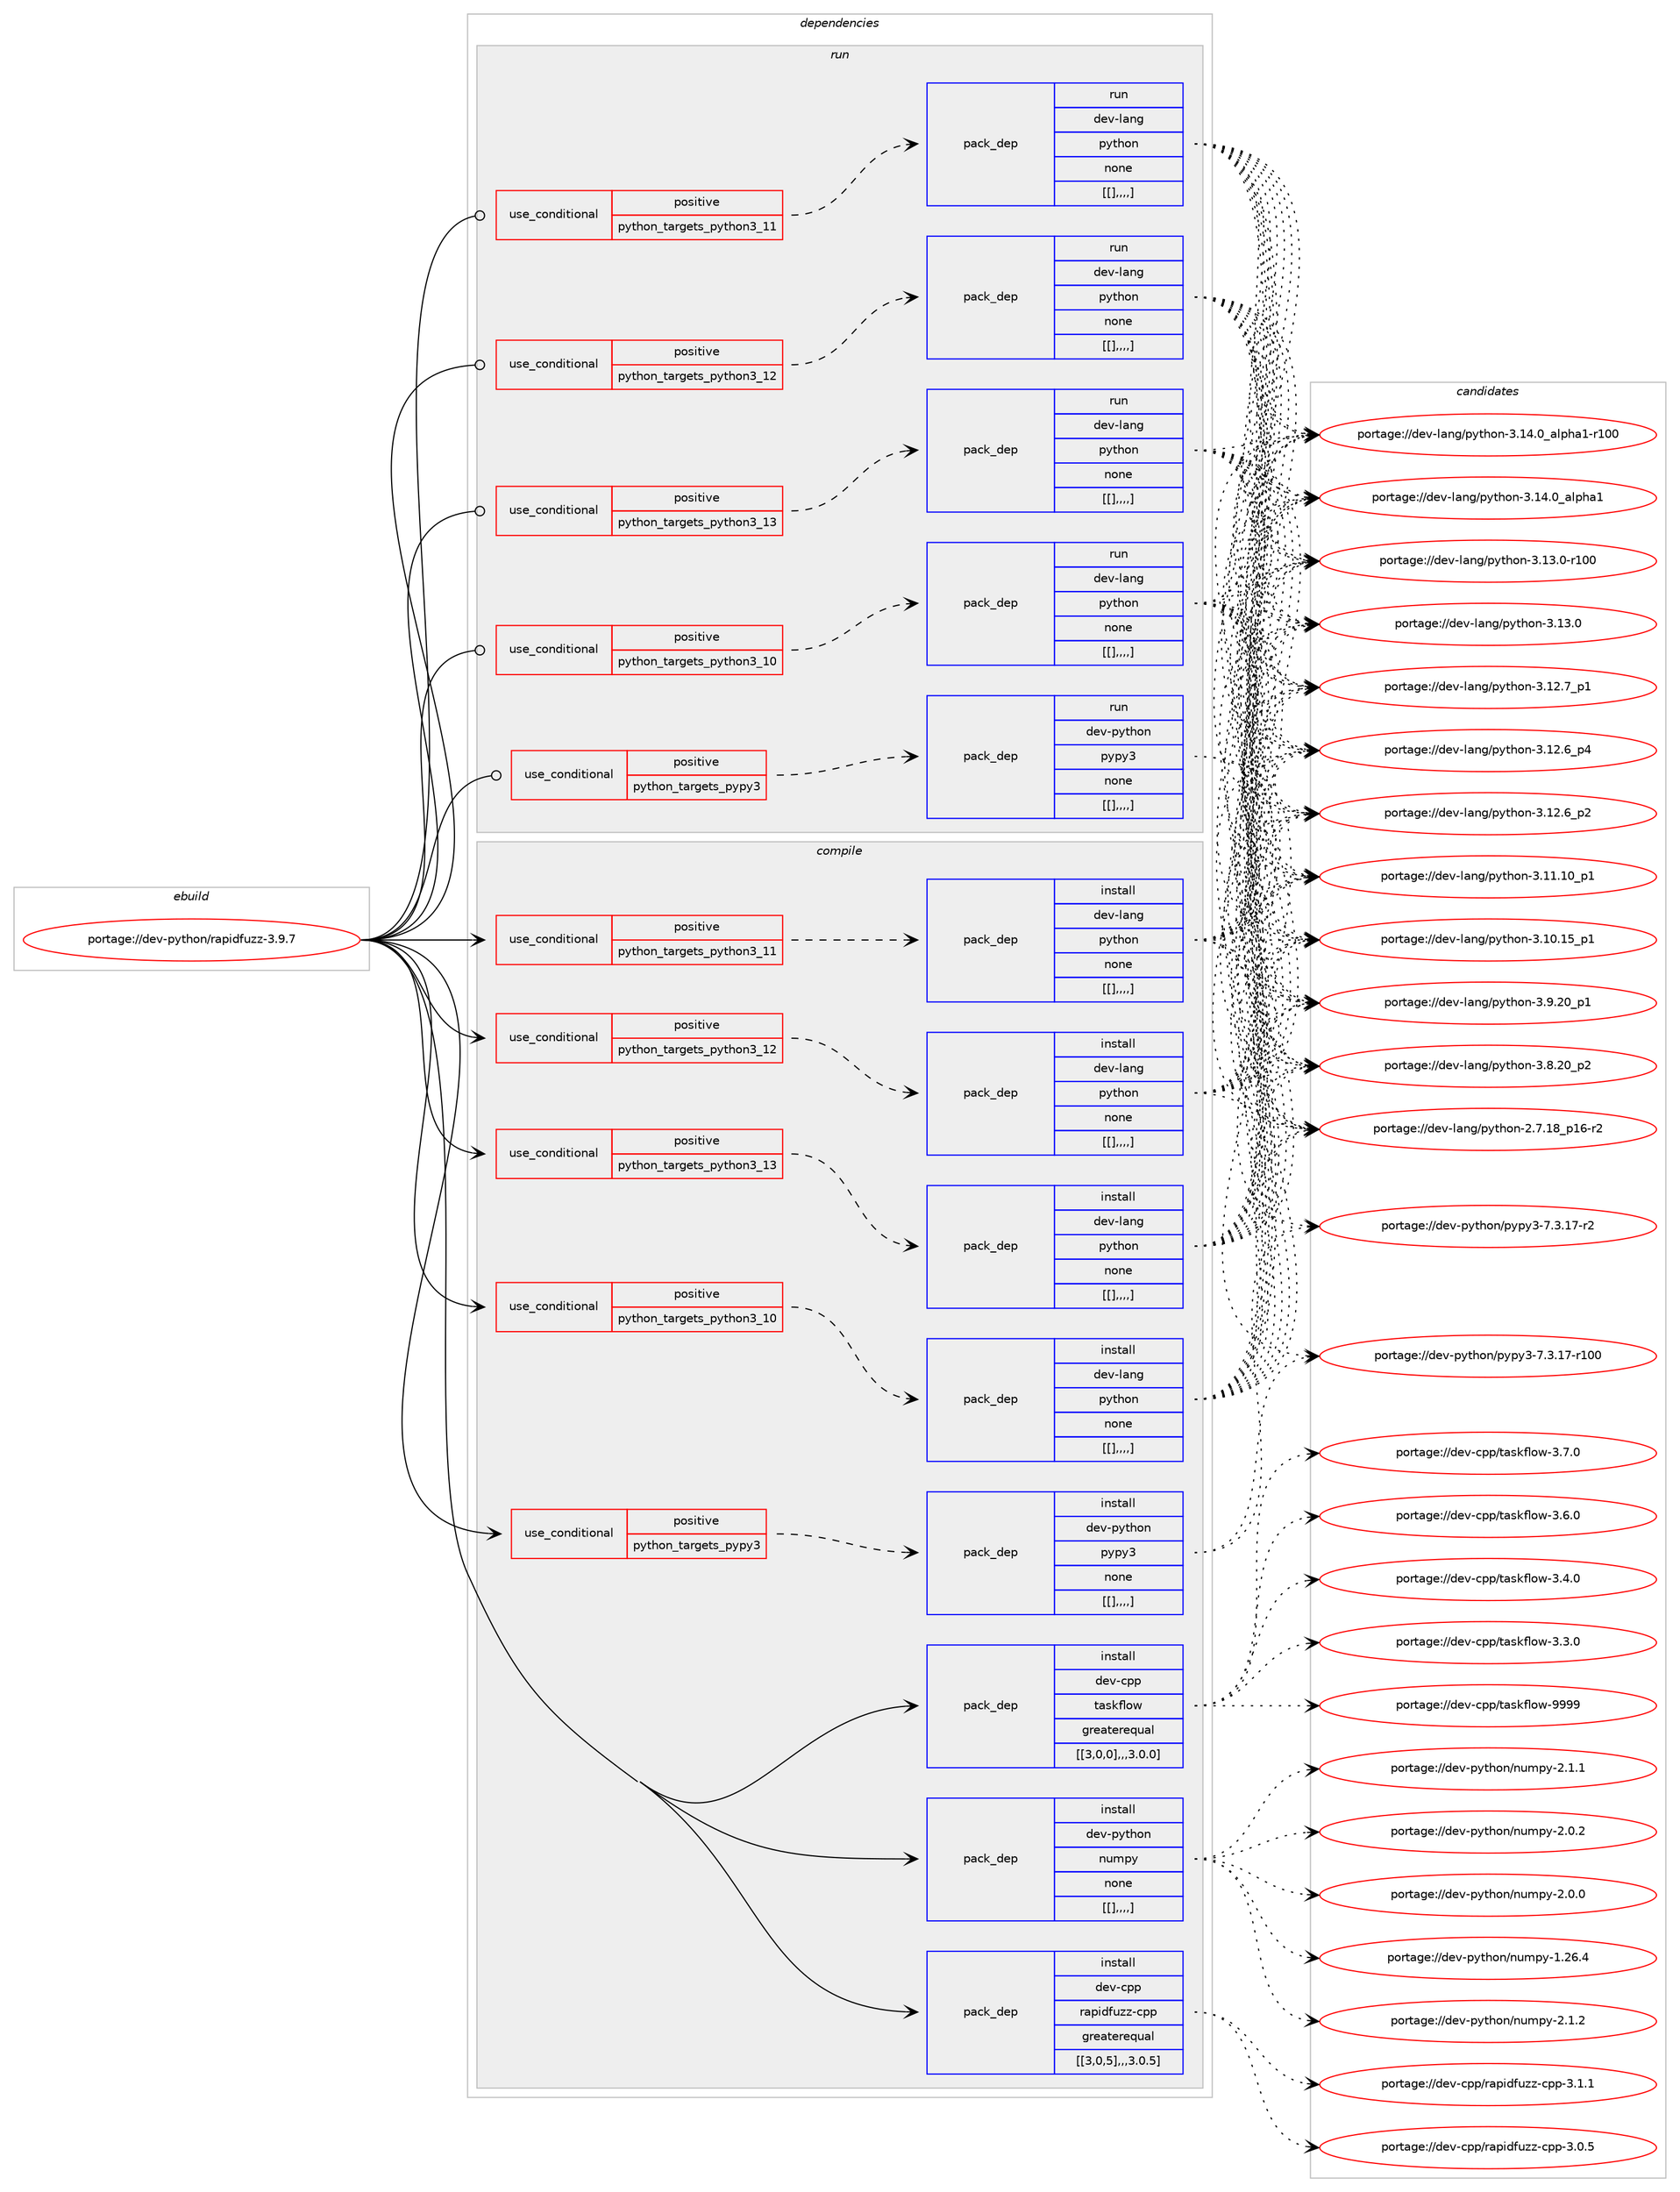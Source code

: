 digraph prolog {

# *************
# Graph options
# *************

newrank=true;
concentrate=true;
compound=true;
graph [rankdir=LR,fontname=Helvetica,fontsize=10,ranksep=1.5];#, ranksep=2.5, nodesep=0.2];
edge  [arrowhead=vee];
node  [fontname=Helvetica,fontsize=10];

# **********
# The ebuild
# **********

subgraph cluster_leftcol {
color=gray;
label=<<i>ebuild</i>>;
id [label="portage://dev-python/rapidfuzz-3.9.7", color=red, width=4, href="../dev-python/rapidfuzz-3.9.7.svg"];
}

# ****************
# The dependencies
# ****************

subgraph cluster_midcol {
color=gray;
label=<<i>dependencies</i>>;
subgraph cluster_compile {
fillcolor="#eeeeee";
style=filled;
label=<<i>compile</i>>;
subgraph cond41517 {
dependency168103 [label=<<TABLE BORDER="0" CELLBORDER="1" CELLSPACING="0" CELLPADDING="4"><TR><TD ROWSPAN="3" CELLPADDING="10">use_conditional</TD></TR><TR><TD>positive</TD></TR><TR><TD>python_targets_pypy3</TD></TR></TABLE>>, shape=none, color=red];
subgraph pack125254 {
dependency168128 [label=<<TABLE BORDER="0" CELLBORDER="1" CELLSPACING="0" CELLPADDING="4" WIDTH="220"><TR><TD ROWSPAN="6" CELLPADDING="30">pack_dep</TD></TR><TR><TD WIDTH="110">install</TD></TR><TR><TD>dev-python</TD></TR><TR><TD>pypy3</TD></TR><TR><TD>none</TD></TR><TR><TD>[[],,,,]</TD></TR></TABLE>>, shape=none, color=blue];
}
dependency168103:e -> dependency168128:w [weight=20,style="dashed",arrowhead="vee"];
}
id:e -> dependency168103:w [weight=20,style="solid",arrowhead="vee"];
subgraph cond41529 {
dependency168187 [label=<<TABLE BORDER="0" CELLBORDER="1" CELLSPACING="0" CELLPADDING="4"><TR><TD ROWSPAN="3" CELLPADDING="10">use_conditional</TD></TR><TR><TD>positive</TD></TR><TR><TD>python_targets_python3_10</TD></TR></TABLE>>, shape=none, color=red];
subgraph pack125308 {
dependency168211 [label=<<TABLE BORDER="0" CELLBORDER="1" CELLSPACING="0" CELLPADDING="4" WIDTH="220"><TR><TD ROWSPAN="6" CELLPADDING="30">pack_dep</TD></TR><TR><TD WIDTH="110">install</TD></TR><TR><TD>dev-lang</TD></TR><TR><TD>python</TD></TR><TR><TD>none</TD></TR><TR><TD>[[],,,,]</TD></TR></TABLE>>, shape=none, color=blue];
}
dependency168187:e -> dependency168211:w [weight=20,style="dashed",arrowhead="vee"];
}
id:e -> dependency168187:w [weight=20,style="solid",arrowhead="vee"];
subgraph cond41559 {
dependency168237 [label=<<TABLE BORDER="0" CELLBORDER="1" CELLSPACING="0" CELLPADDING="4"><TR><TD ROWSPAN="3" CELLPADDING="10">use_conditional</TD></TR><TR><TD>positive</TD></TR><TR><TD>python_targets_python3_11</TD></TR></TABLE>>, shape=none, color=red];
subgraph pack125340 {
dependency168253 [label=<<TABLE BORDER="0" CELLBORDER="1" CELLSPACING="0" CELLPADDING="4" WIDTH="220"><TR><TD ROWSPAN="6" CELLPADDING="30">pack_dep</TD></TR><TR><TD WIDTH="110">install</TD></TR><TR><TD>dev-lang</TD></TR><TR><TD>python</TD></TR><TR><TD>none</TD></TR><TR><TD>[[],,,,]</TD></TR></TABLE>>, shape=none, color=blue];
}
dependency168237:e -> dependency168253:w [weight=20,style="dashed",arrowhead="vee"];
}
id:e -> dependency168237:w [weight=20,style="solid",arrowhead="vee"];
subgraph cond41585 {
dependency168280 [label=<<TABLE BORDER="0" CELLBORDER="1" CELLSPACING="0" CELLPADDING="4"><TR><TD ROWSPAN="3" CELLPADDING="10">use_conditional</TD></TR><TR><TD>positive</TD></TR><TR><TD>python_targets_python3_12</TD></TR></TABLE>>, shape=none, color=red];
subgraph pack125362 {
dependency168301 [label=<<TABLE BORDER="0" CELLBORDER="1" CELLSPACING="0" CELLPADDING="4" WIDTH="220"><TR><TD ROWSPAN="6" CELLPADDING="30">pack_dep</TD></TR><TR><TD WIDTH="110">install</TD></TR><TR><TD>dev-lang</TD></TR><TR><TD>python</TD></TR><TR><TD>none</TD></TR><TR><TD>[[],,,,]</TD></TR></TABLE>>, shape=none, color=blue];
}
dependency168280:e -> dependency168301:w [weight=20,style="dashed",arrowhead="vee"];
}
id:e -> dependency168280:w [weight=20,style="solid",arrowhead="vee"];
subgraph cond41595 {
dependency168377 [label=<<TABLE BORDER="0" CELLBORDER="1" CELLSPACING="0" CELLPADDING="4"><TR><TD ROWSPAN="3" CELLPADDING="10">use_conditional</TD></TR><TR><TD>positive</TD></TR><TR><TD>python_targets_python3_13</TD></TR></TABLE>>, shape=none, color=red];
subgraph pack125434 {
dependency168414 [label=<<TABLE BORDER="0" CELLBORDER="1" CELLSPACING="0" CELLPADDING="4" WIDTH="220"><TR><TD ROWSPAN="6" CELLPADDING="30">pack_dep</TD></TR><TR><TD WIDTH="110">install</TD></TR><TR><TD>dev-lang</TD></TR><TR><TD>python</TD></TR><TR><TD>none</TD></TR><TR><TD>[[],,,,]</TD></TR></TABLE>>, shape=none, color=blue];
}
dependency168377:e -> dependency168414:w [weight=20,style="dashed",arrowhead="vee"];
}
id:e -> dependency168377:w [weight=20,style="solid",arrowhead="vee"];
subgraph pack125486 {
dependency168506 [label=<<TABLE BORDER="0" CELLBORDER="1" CELLSPACING="0" CELLPADDING="4" WIDTH="220"><TR><TD ROWSPAN="6" CELLPADDING="30">pack_dep</TD></TR><TR><TD WIDTH="110">install</TD></TR><TR><TD>dev-cpp</TD></TR><TR><TD>rapidfuzz-cpp</TD></TR><TR><TD>greaterequal</TD></TR><TR><TD>[[3,0,5],,,3.0.5]</TD></TR></TABLE>>, shape=none, color=blue];
}
id:e -> dependency168506:w [weight=20,style="solid",arrowhead="vee"];
subgraph pack125498 {
dependency168549 [label=<<TABLE BORDER="0" CELLBORDER="1" CELLSPACING="0" CELLPADDING="4" WIDTH="220"><TR><TD ROWSPAN="6" CELLPADDING="30">pack_dep</TD></TR><TR><TD WIDTH="110">install</TD></TR><TR><TD>dev-cpp</TD></TR><TR><TD>taskflow</TD></TR><TR><TD>greaterequal</TD></TR><TR><TD>[[3,0,0],,,3.0.0]</TD></TR></TABLE>>, shape=none, color=blue];
}
id:e -> dependency168549:w [weight=20,style="solid",arrowhead="vee"];
subgraph pack125549 {
dependency168617 [label=<<TABLE BORDER="0" CELLBORDER="1" CELLSPACING="0" CELLPADDING="4" WIDTH="220"><TR><TD ROWSPAN="6" CELLPADDING="30">pack_dep</TD></TR><TR><TD WIDTH="110">install</TD></TR><TR><TD>dev-python</TD></TR><TR><TD>numpy</TD></TR><TR><TD>none</TD></TR><TR><TD>[[],,,,]</TD></TR></TABLE>>, shape=none, color=blue];
}
id:e -> dependency168617:w [weight=20,style="solid",arrowhead="vee"];
}
subgraph cluster_compileandrun {
fillcolor="#eeeeee";
style=filled;
label=<<i>compile and run</i>>;
}
subgraph cluster_run {
fillcolor="#eeeeee";
style=filled;
label=<<i>run</i>>;
subgraph cond41728 {
dependency168645 [label=<<TABLE BORDER="0" CELLBORDER="1" CELLSPACING="0" CELLPADDING="4"><TR><TD ROWSPAN="3" CELLPADDING="10">use_conditional</TD></TR><TR><TD>positive</TD></TR><TR><TD>python_targets_pypy3</TD></TR></TABLE>>, shape=none, color=red];
subgraph pack125577 {
dependency168646 [label=<<TABLE BORDER="0" CELLBORDER="1" CELLSPACING="0" CELLPADDING="4" WIDTH="220"><TR><TD ROWSPAN="6" CELLPADDING="30">pack_dep</TD></TR><TR><TD WIDTH="110">run</TD></TR><TR><TD>dev-python</TD></TR><TR><TD>pypy3</TD></TR><TR><TD>none</TD></TR><TR><TD>[[],,,,]</TD></TR></TABLE>>, shape=none, color=blue];
}
dependency168645:e -> dependency168646:w [weight=20,style="dashed",arrowhead="vee"];
}
id:e -> dependency168645:w [weight=20,style="solid",arrowhead="odot"];
subgraph cond41730 {
dependency168651 [label=<<TABLE BORDER="0" CELLBORDER="1" CELLSPACING="0" CELLPADDING="4"><TR><TD ROWSPAN="3" CELLPADDING="10">use_conditional</TD></TR><TR><TD>positive</TD></TR><TR><TD>python_targets_python3_10</TD></TR></TABLE>>, shape=none, color=red];
subgraph pack125582 {
dependency168653 [label=<<TABLE BORDER="0" CELLBORDER="1" CELLSPACING="0" CELLPADDING="4" WIDTH="220"><TR><TD ROWSPAN="6" CELLPADDING="30">pack_dep</TD></TR><TR><TD WIDTH="110">run</TD></TR><TR><TD>dev-lang</TD></TR><TR><TD>python</TD></TR><TR><TD>none</TD></TR><TR><TD>[[],,,,]</TD></TR></TABLE>>, shape=none, color=blue];
}
dependency168651:e -> dependency168653:w [weight=20,style="dashed",arrowhead="vee"];
}
id:e -> dependency168651:w [weight=20,style="solid",arrowhead="odot"];
subgraph cond41737 {
dependency168707 [label=<<TABLE BORDER="0" CELLBORDER="1" CELLSPACING="0" CELLPADDING="4"><TR><TD ROWSPAN="3" CELLPADDING="10">use_conditional</TD></TR><TR><TD>positive</TD></TR><TR><TD>python_targets_python3_11</TD></TR></TABLE>>, shape=none, color=red];
subgraph pack125651 {
dependency168760 [label=<<TABLE BORDER="0" CELLBORDER="1" CELLSPACING="0" CELLPADDING="4" WIDTH="220"><TR><TD ROWSPAN="6" CELLPADDING="30">pack_dep</TD></TR><TR><TD WIDTH="110">run</TD></TR><TR><TD>dev-lang</TD></TR><TR><TD>python</TD></TR><TR><TD>none</TD></TR><TR><TD>[[],,,,]</TD></TR></TABLE>>, shape=none, color=blue];
}
dependency168707:e -> dependency168760:w [weight=20,style="dashed",arrowhead="vee"];
}
id:e -> dependency168707:w [weight=20,style="solid",arrowhead="odot"];
subgraph cond41780 {
dependency168806 [label=<<TABLE BORDER="0" CELLBORDER="1" CELLSPACING="0" CELLPADDING="4"><TR><TD ROWSPAN="3" CELLPADDING="10">use_conditional</TD></TR><TR><TD>positive</TD></TR><TR><TD>python_targets_python3_12</TD></TR></TABLE>>, shape=none, color=red];
subgraph pack125681 {
dependency168807 [label=<<TABLE BORDER="0" CELLBORDER="1" CELLSPACING="0" CELLPADDING="4" WIDTH="220"><TR><TD ROWSPAN="6" CELLPADDING="30">pack_dep</TD></TR><TR><TD WIDTH="110">run</TD></TR><TR><TD>dev-lang</TD></TR><TR><TD>python</TD></TR><TR><TD>none</TD></TR><TR><TD>[[],,,,]</TD></TR></TABLE>>, shape=none, color=blue];
}
dependency168806:e -> dependency168807:w [weight=20,style="dashed",arrowhead="vee"];
}
id:e -> dependency168806:w [weight=20,style="solid",arrowhead="odot"];
subgraph cond41796 {
dependency168827 [label=<<TABLE BORDER="0" CELLBORDER="1" CELLSPACING="0" CELLPADDING="4"><TR><TD ROWSPAN="3" CELLPADDING="10">use_conditional</TD></TR><TR><TD>positive</TD></TR><TR><TD>python_targets_python3_13</TD></TR></TABLE>>, shape=none, color=red];
subgraph pack125696 {
dependency168831 [label=<<TABLE BORDER="0" CELLBORDER="1" CELLSPACING="0" CELLPADDING="4" WIDTH="220"><TR><TD ROWSPAN="6" CELLPADDING="30">pack_dep</TD></TR><TR><TD WIDTH="110">run</TD></TR><TR><TD>dev-lang</TD></TR><TR><TD>python</TD></TR><TR><TD>none</TD></TR><TR><TD>[[],,,,]</TD></TR></TABLE>>, shape=none, color=blue];
}
dependency168827:e -> dependency168831:w [weight=20,style="dashed",arrowhead="vee"];
}
id:e -> dependency168827:w [weight=20,style="solid",arrowhead="odot"];
}
}

# **************
# The candidates
# **************

subgraph cluster_choices {
rank=same;
color=gray;
label=<<i>candidates</i>>;

subgraph choice125207 {
color=black;
nodesep=1;
choice100101118451121211161041111104711212111212151455546514649554511450 [label="portage://dev-python/pypy3-7.3.17-r2", color=red, width=4,href="../dev-python/pypy3-7.3.17-r2.svg"];
choice1001011184511212111610411111047112121112121514555465146495545114494848 [label="portage://dev-python/pypy3-7.3.17-r100", color=red, width=4,href="../dev-python/pypy3-7.3.17-r100.svg"];
dependency168128:e -> choice100101118451121211161041111104711212111212151455546514649554511450:w [style=dotted,weight="100"];
dependency168128:e -> choice1001011184511212111610411111047112121112121514555465146495545114494848:w [style=dotted,weight="100"];
}
subgraph choice125212 {
color=black;
nodesep=1;
choice100101118451089711010347112121116104111110455146495246489597108112104974945114494848 [label="portage://dev-lang/python-3.14.0_alpha1-r100", color=red, width=4,href="../dev-lang/python-3.14.0_alpha1-r100.svg"];
choice1001011184510897110103471121211161041111104551464952464895971081121049749 [label="portage://dev-lang/python-3.14.0_alpha1", color=red, width=4,href="../dev-lang/python-3.14.0_alpha1.svg"];
choice1001011184510897110103471121211161041111104551464951464845114494848 [label="portage://dev-lang/python-3.13.0-r100", color=red, width=4,href="../dev-lang/python-3.13.0-r100.svg"];
choice10010111845108971101034711212111610411111045514649514648 [label="portage://dev-lang/python-3.13.0", color=red, width=4,href="../dev-lang/python-3.13.0.svg"];
choice100101118451089711010347112121116104111110455146495046559511249 [label="portage://dev-lang/python-3.12.7_p1", color=red, width=4,href="../dev-lang/python-3.12.7_p1.svg"];
choice100101118451089711010347112121116104111110455146495046549511252 [label="portage://dev-lang/python-3.12.6_p4", color=red, width=4,href="../dev-lang/python-3.12.6_p4.svg"];
choice100101118451089711010347112121116104111110455146495046549511250 [label="portage://dev-lang/python-3.12.6_p2", color=red, width=4,href="../dev-lang/python-3.12.6_p2.svg"];
choice10010111845108971101034711212111610411111045514649494649489511249 [label="portage://dev-lang/python-3.11.10_p1", color=red, width=4,href="../dev-lang/python-3.11.10_p1.svg"];
choice10010111845108971101034711212111610411111045514649484649539511249 [label="portage://dev-lang/python-3.10.15_p1", color=red, width=4,href="../dev-lang/python-3.10.15_p1.svg"];
choice100101118451089711010347112121116104111110455146574650489511249 [label="portage://dev-lang/python-3.9.20_p1", color=red, width=4,href="../dev-lang/python-3.9.20_p1.svg"];
choice100101118451089711010347112121116104111110455146564650489511250 [label="portage://dev-lang/python-3.8.20_p2", color=red, width=4,href="../dev-lang/python-3.8.20_p2.svg"];
choice100101118451089711010347112121116104111110455046554649569511249544511450 [label="portage://dev-lang/python-2.7.18_p16-r2", color=red, width=4,href="../dev-lang/python-2.7.18_p16-r2.svg"];
dependency168211:e -> choice100101118451089711010347112121116104111110455146495246489597108112104974945114494848:w [style=dotted,weight="100"];
dependency168211:e -> choice1001011184510897110103471121211161041111104551464952464895971081121049749:w [style=dotted,weight="100"];
dependency168211:e -> choice1001011184510897110103471121211161041111104551464951464845114494848:w [style=dotted,weight="100"];
dependency168211:e -> choice10010111845108971101034711212111610411111045514649514648:w [style=dotted,weight="100"];
dependency168211:e -> choice100101118451089711010347112121116104111110455146495046559511249:w [style=dotted,weight="100"];
dependency168211:e -> choice100101118451089711010347112121116104111110455146495046549511252:w [style=dotted,weight="100"];
dependency168211:e -> choice100101118451089711010347112121116104111110455146495046549511250:w [style=dotted,weight="100"];
dependency168211:e -> choice10010111845108971101034711212111610411111045514649494649489511249:w [style=dotted,weight="100"];
dependency168211:e -> choice10010111845108971101034711212111610411111045514649484649539511249:w [style=dotted,weight="100"];
dependency168211:e -> choice100101118451089711010347112121116104111110455146574650489511249:w [style=dotted,weight="100"];
dependency168211:e -> choice100101118451089711010347112121116104111110455146564650489511250:w [style=dotted,weight="100"];
dependency168211:e -> choice100101118451089711010347112121116104111110455046554649569511249544511450:w [style=dotted,weight="100"];
}
subgraph choice125221 {
color=black;
nodesep=1;
choice100101118451089711010347112121116104111110455146495246489597108112104974945114494848 [label="portage://dev-lang/python-3.14.0_alpha1-r100", color=red, width=4,href="../dev-lang/python-3.14.0_alpha1-r100.svg"];
choice1001011184510897110103471121211161041111104551464952464895971081121049749 [label="portage://dev-lang/python-3.14.0_alpha1", color=red, width=4,href="../dev-lang/python-3.14.0_alpha1.svg"];
choice1001011184510897110103471121211161041111104551464951464845114494848 [label="portage://dev-lang/python-3.13.0-r100", color=red, width=4,href="../dev-lang/python-3.13.0-r100.svg"];
choice10010111845108971101034711212111610411111045514649514648 [label="portage://dev-lang/python-3.13.0", color=red, width=4,href="../dev-lang/python-3.13.0.svg"];
choice100101118451089711010347112121116104111110455146495046559511249 [label="portage://dev-lang/python-3.12.7_p1", color=red, width=4,href="../dev-lang/python-3.12.7_p1.svg"];
choice100101118451089711010347112121116104111110455146495046549511252 [label="portage://dev-lang/python-3.12.6_p4", color=red, width=4,href="../dev-lang/python-3.12.6_p4.svg"];
choice100101118451089711010347112121116104111110455146495046549511250 [label="portage://dev-lang/python-3.12.6_p2", color=red, width=4,href="../dev-lang/python-3.12.6_p2.svg"];
choice10010111845108971101034711212111610411111045514649494649489511249 [label="portage://dev-lang/python-3.11.10_p1", color=red, width=4,href="../dev-lang/python-3.11.10_p1.svg"];
choice10010111845108971101034711212111610411111045514649484649539511249 [label="portage://dev-lang/python-3.10.15_p1", color=red, width=4,href="../dev-lang/python-3.10.15_p1.svg"];
choice100101118451089711010347112121116104111110455146574650489511249 [label="portage://dev-lang/python-3.9.20_p1", color=red, width=4,href="../dev-lang/python-3.9.20_p1.svg"];
choice100101118451089711010347112121116104111110455146564650489511250 [label="portage://dev-lang/python-3.8.20_p2", color=red, width=4,href="../dev-lang/python-3.8.20_p2.svg"];
choice100101118451089711010347112121116104111110455046554649569511249544511450 [label="portage://dev-lang/python-2.7.18_p16-r2", color=red, width=4,href="../dev-lang/python-2.7.18_p16-r2.svg"];
dependency168253:e -> choice100101118451089711010347112121116104111110455146495246489597108112104974945114494848:w [style=dotted,weight="100"];
dependency168253:e -> choice1001011184510897110103471121211161041111104551464952464895971081121049749:w [style=dotted,weight="100"];
dependency168253:e -> choice1001011184510897110103471121211161041111104551464951464845114494848:w [style=dotted,weight="100"];
dependency168253:e -> choice10010111845108971101034711212111610411111045514649514648:w [style=dotted,weight="100"];
dependency168253:e -> choice100101118451089711010347112121116104111110455146495046559511249:w [style=dotted,weight="100"];
dependency168253:e -> choice100101118451089711010347112121116104111110455146495046549511252:w [style=dotted,weight="100"];
dependency168253:e -> choice100101118451089711010347112121116104111110455146495046549511250:w [style=dotted,weight="100"];
dependency168253:e -> choice10010111845108971101034711212111610411111045514649494649489511249:w [style=dotted,weight="100"];
dependency168253:e -> choice10010111845108971101034711212111610411111045514649484649539511249:w [style=dotted,weight="100"];
dependency168253:e -> choice100101118451089711010347112121116104111110455146574650489511249:w [style=dotted,weight="100"];
dependency168253:e -> choice100101118451089711010347112121116104111110455146564650489511250:w [style=dotted,weight="100"];
dependency168253:e -> choice100101118451089711010347112121116104111110455046554649569511249544511450:w [style=dotted,weight="100"];
}
subgraph choice125226 {
color=black;
nodesep=1;
choice100101118451089711010347112121116104111110455146495246489597108112104974945114494848 [label="portage://dev-lang/python-3.14.0_alpha1-r100", color=red, width=4,href="../dev-lang/python-3.14.0_alpha1-r100.svg"];
choice1001011184510897110103471121211161041111104551464952464895971081121049749 [label="portage://dev-lang/python-3.14.0_alpha1", color=red, width=4,href="../dev-lang/python-3.14.0_alpha1.svg"];
choice1001011184510897110103471121211161041111104551464951464845114494848 [label="portage://dev-lang/python-3.13.0-r100", color=red, width=4,href="../dev-lang/python-3.13.0-r100.svg"];
choice10010111845108971101034711212111610411111045514649514648 [label="portage://dev-lang/python-3.13.0", color=red, width=4,href="../dev-lang/python-3.13.0.svg"];
choice100101118451089711010347112121116104111110455146495046559511249 [label="portage://dev-lang/python-3.12.7_p1", color=red, width=4,href="../dev-lang/python-3.12.7_p1.svg"];
choice100101118451089711010347112121116104111110455146495046549511252 [label="portage://dev-lang/python-3.12.6_p4", color=red, width=4,href="../dev-lang/python-3.12.6_p4.svg"];
choice100101118451089711010347112121116104111110455146495046549511250 [label="portage://dev-lang/python-3.12.6_p2", color=red, width=4,href="../dev-lang/python-3.12.6_p2.svg"];
choice10010111845108971101034711212111610411111045514649494649489511249 [label="portage://dev-lang/python-3.11.10_p1", color=red, width=4,href="../dev-lang/python-3.11.10_p1.svg"];
choice10010111845108971101034711212111610411111045514649484649539511249 [label="portage://dev-lang/python-3.10.15_p1", color=red, width=4,href="../dev-lang/python-3.10.15_p1.svg"];
choice100101118451089711010347112121116104111110455146574650489511249 [label="portage://dev-lang/python-3.9.20_p1", color=red, width=4,href="../dev-lang/python-3.9.20_p1.svg"];
choice100101118451089711010347112121116104111110455146564650489511250 [label="portage://dev-lang/python-3.8.20_p2", color=red, width=4,href="../dev-lang/python-3.8.20_p2.svg"];
choice100101118451089711010347112121116104111110455046554649569511249544511450 [label="portage://dev-lang/python-2.7.18_p16-r2", color=red, width=4,href="../dev-lang/python-2.7.18_p16-r2.svg"];
dependency168301:e -> choice100101118451089711010347112121116104111110455146495246489597108112104974945114494848:w [style=dotted,weight="100"];
dependency168301:e -> choice1001011184510897110103471121211161041111104551464952464895971081121049749:w [style=dotted,weight="100"];
dependency168301:e -> choice1001011184510897110103471121211161041111104551464951464845114494848:w [style=dotted,weight="100"];
dependency168301:e -> choice10010111845108971101034711212111610411111045514649514648:w [style=dotted,weight="100"];
dependency168301:e -> choice100101118451089711010347112121116104111110455146495046559511249:w [style=dotted,weight="100"];
dependency168301:e -> choice100101118451089711010347112121116104111110455146495046549511252:w [style=dotted,weight="100"];
dependency168301:e -> choice100101118451089711010347112121116104111110455146495046549511250:w [style=dotted,weight="100"];
dependency168301:e -> choice10010111845108971101034711212111610411111045514649494649489511249:w [style=dotted,weight="100"];
dependency168301:e -> choice10010111845108971101034711212111610411111045514649484649539511249:w [style=dotted,weight="100"];
dependency168301:e -> choice100101118451089711010347112121116104111110455146574650489511249:w [style=dotted,weight="100"];
dependency168301:e -> choice100101118451089711010347112121116104111110455146564650489511250:w [style=dotted,weight="100"];
dependency168301:e -> choice100101118451089711010347112121116104111110455046554649569511249544511450:w [style=dotted,weight="100"];
}
subgraph choice125264 {
color=black;
nodesep=1;
choice100101118451089711010347112121116104111110455146495246489597108112104974945114494848 [label="portage://dev-lang/python-3.14.0_alpha1-r100", color=red, width=4,href="../dev-lang/python-3.14.0_alpha1-r100.svg"];
choice1001011184510897110103471121211161041111104551464952464895971081121049749 [label="portage://dev-lang/python-3.14.0_alpha1", color=red, width=4,href="../dev-lang/python-3.14.0_alpha1.svg"];
choice1001011184510897110103471121211161041111104551464951464845114494848 [label="portage://dev-lang/python-3.13.0-r100", color=red, width=4,href="../dev-lang/python-3.13.0-r100.svg"];
choice10010111845108971101034711212111610411111045514649514648 [label="portage://dev-lang/python-3.13.0", color=red, width=4,href="../dev-lang/python-3.13.0.svg"];
choice100101118451089711010347112121116104111110455146495046559511249 [label="portage://dev-lang/python-3.12.7_p1", color=red, width=4,href="../dev-lang/python-3.12.7_p1.svg"];
choice100101118451089711010347112121116104111110455146495046549511252 [label="portage://dev-lang/python-3.12.6_p4", color=red, width=4,href="../dev-lang/python-3.12.6_p4.svg"];
choice100101118451089711010347112121116104111110455146495046549511250 [label="portage://dev-lang/python-3.12.6_p2", color=red, width=4,href="../dev-lang/python-3.12.6_p2.svg"];
choice10010111845108971101034711212111610411111045514649494649489511249 [label="portage://dev-lang/python-3.11.10_p1", color=red, width=4,href="../dev-lang/python-3.11.10_p1.svg"];
choice10010111845108971101034711212111610411111045514649484649539511249 [label="portage://dev-lang/python-3.10.15_p1", color=red, width=4,href="../dev-lang/python-3.10.15_p1.svg"];
choice100101118451089711010347112121116104111110455146574650489511249 [label="portage://dev-lang/python-3.9.20_p1", color=red, width=4,href="../dev-lang/python-3.9.20_p1.svg"];
choice100101118451089711010347112121116104111110455146564650489511250 [label="portage://dev-lang/python-3.8.20_p2", color=red, width=4,href="../dev-lang/python-3.8.20_p2.svg"];
choice100101118451089711010347112121116104111110455046554649569511249544511450 [label="portage://dev-lang/python-2.7.18_p16-r2", color=red, width=4,href="../dev-lang/python-2.7.18_p16-r2.svg"];
dependency168414:e -> choice100101118451089711010347112121116104111110455146495246489597108112104974945114494848:w [style=dotted,weight="100"];
dependency168414:e -> choice1001011184510897110103471121211161041111104551464952464895971081121049749:w [style=dotted,weight="100"];
dependency168414:e -> choice1001011184510897110103471121211161041111104551464951464845114494848:w [style=dotted,weight="100"];
dependency168414:e -> choice10010111845108971101034711212111610411111045514649514648:w [style=dotted,weight="100"];
dependency168414:e -> choice100101118451089711010347112121116104111110455146495046559511249:w [style=dotted,weight="100"];
dependency168414:e -> choice100101118451089711010347112121116104111110455146495046549511252:w [style=dotted,weight="100"];
dependency168414:e -> choice100101118451089711010347112121116104111110455146495046549511250:w [style=dotted,weight="100"];
dependency168414:e -> choice10010111845108971101034711212111610411111045514649494649489511249:w [style=dotted,weight="100"];
dependency168414:e -> choice10010111845108971101034711212111610411111045514649484649539511249:w [style=dotted,weight="100"];
dependency168414:e -> choice100101118451089711010347112121116104111110455146574650489511249:w [style=dotted,weight="100"];
dependency168414:e -> choice100101118451089711010347112121116104111110455146564650489511250:w [style=dotted,weight="100"];
dependency168414:e -> choice100101118451089711010347112121116104111110455046554649569511249544511450:w [style=dotted,weight="100"];
}
subgraph choice125267 {
color=black;
nodesep=1;
choice100101118459911211247114971121051001021171221224599112112455146494649 [label="portage://dev-cpp/rapidfuzz-cpp-3.1.1", color=red, width=4,href="../dev-cpp/rapidfuzz-cpp-3.1.1.svg"];
choice100101118459911211247114971121051001021171221224599112112455146484653 [label="portage://dev-cpp/rapidfuzz-cpp-3.0.5", color=red, width=4,href="../dev-cpp/rapidfuzz-cpp-3.0.5.svg"];
dependency168506:e -> choice100101118459911211247114971121051001021171221224599112112455146494649:w [style=dotted,weight="100"];
dependency168506:e -> choice100101118459911211247114971121051001021171221224599112112455146484653:w [style=dotted,weight="100"];
}
subgraph choice125272 {
color=black;
nodesep=1;
choice100101118459911211247116971151071021081111194557575757 [label="portage://dev-cpp/taskflow-9999", color=red, width=4,href="../dev-cpp/taskflow-9999.svg"];
choice10010111845991121124711697115107102108111119455146554648 [label="portage://dev-cpp/taskflow-3.7.0", color=red, width=4,href="../dev-cpp/taskflow-3.7.0.svg"];
choice10010111845991121124711697115107102108111119455146544648 [label="portage://dev-cpp/taskflow-3.6.0", color=red, width=4,href="../dev-cpp/taskflow-3.6.0.svg"];
choice10010111845991121124711697115107102108111119455146524648 [label="portage://dev-cpp/taskflow-3.4.0", color=red, width=4,href="../dev-cpp/taskflow-3.4.0.svg"];
choice10010111845991121124711697115107102108111119455146514648 [label="portage://dev-cpp/taskflow-3.3.0", color=red, width=4,href="../dev-cpp/taskflow-3.3.0.svg"];
dependency168549:e -> choice100101118459911211247116971151071021081111194557575757:w [style=dotted,weight="100"];
dependency168549:e -> choice10010111845991121124711697115107102108111119455146554648:w [style=dotted,weight="100"];
dependency168549:e -> choice10010111845991121124711697115107102108111119455146544648:w [style=dotted,weight="100"];
dependency168549:e -> choice10010111845991121124711697115107102108111119455146524648:w [style=dotted,weight="100"];
dependency168549:e -> choice10010111845991121124711697115107102108111119455146514648:w [style=dotted,weight="100"];
}
subgraph choice125283 {
color=black;
nodesep=1;
choice1001011184511212111610411111047110117109112121455046494650 [label="portage://dev-python/numpy-2.1.2", color=red, width=4,href="../dev-python/numpy-2.1.2.svg"];
choice1001011184511212111610411111047110117109112121455046494649 [label="portage://dev-python/numpy-2.1.1", color=red, width=4,href="../dev-python/numpy-2.1.1.svg"];
choice1001011184511212111610411111047110117109112121455046484650 [label="portage://dev-python/numpy-2.0.2", color=red, width=4,href="../dev-python/numpy-2.0.2.svg"];
choice1001011184511212111610411111047110117109112121455046484648 [label="portage://dev-python/numpy-2.0.0", color=red, width=4,href="../dev-python/numpy-2.0.0.svg"];
choice100101118451121211161041111104711011710911212145494650544652 [label="portage://dev-python/numpy-1.26.4", color=red, width=4,href="../dev-python/numpy-1.26.4.svg"];
dependency168617:e -> choice1001011184511212111610411111047110117109112121455046494650:w [style=dotted,weight="100"];
dependency168617:e -> choice1001011184511212111610411111047110117109112121455046494649:w [style=dotted,weight="100"];
dependency168617:e -> choice1001011184511212111610411111047110117109112121455046484650:w [style=dotted,weight="100"];
dependency168617:e -> choice1001011184511212111610411111047110117109112121455046484648:w [style=dotted,weight="100"];
dependency168617:e -> choice100101118451121211161041111104711011710911212145494650544652:w [style=dotted,weight="100"];
}
subgraph choice125286 {
color=black;
nodesep=1;
choice100101118451121211161041111104711212111212151455546514649554511450 [label="portage://dev-python/pypy3-7.3.17-r2", color=red, width=4,href="../dev-python/pypy3-7.3.17-r2.svg"];
choice1001011184511212111610411111047112121112121514555465146495545114494848 [label="portage://dev-python/pypy3-7.3.17-r100", color=red, width=4,href="../dev-python/pypy3-7.3.17-r100.svg"];
dependency168646:e -> choice100101118451121211161041111104711212111212151455546514649554511450:w [style=dotted,weight="100"];
dependency168646:e -> choice1001011184511212111610411111047112121112121514555465146495545114494848:w [style=dotted,weight="100"];
}
subgraph choice125291 {
color=black;
nodesep=1;
choice100101118451089711010347112121116104111110455146495246489597108112104974945114494848 [label="portage://dev-lang/python-3.14.0_alpha1-r100", color=red, width=4,href="../dev-lang/python-3.14.0_alpha1-r100.svg"];
choice1001011184510897110103471121211161041111104551464952464895971081121049749 [label="portage://dev-lang/python-3.14.0_alpha1", color=red, width=4,href="../dev-lang/python-3.14.0_alpha1.svg"];
choice1001011184510897110103471121211161041111104551464951464845114494848 [label="portage://dev-lang/python-3.13.0-r100", color=red, width=4,href="../dev-lang/python-3.13.0-r100.svg"];
choice10010111845108971101034711212111610411111045514649514648 [label="portage://dev-lang/python-3.13.0", color=red, width=4,href="../dev-lang/python-3.13.0.svg"];
choice100101118451089711010347112121116104111110455146495046559511249 [label="portage://dev-lang/python-3.12.7_p1", color=red, width=4,href="../dev-lang/python-3.12.7_p1.svg"];
choice100101118451089711010347112121116104111110455146495046549511252 [label="portage://dev-lang/python-3.12.6_p4", color=red, width=4,href="../dev-lang/python-3.12.6_p4.svg"];
choice100101118451089711010347112121116104111110455146495046549511250 [label="portage://dev-lang/python-3.12.6_p2", color=red, width=4,href="../dev-lang/python-3.12.6_p2.svg"];
choice10010111845108971101034711212111610411111045514649494649489511249 [label="portage://dev-lang/python-3.11.10_p1", color=red, width=4,href="../dev-lang/python-3.11.10_p1.svg"];
choice10010111845108971101034711212111610411111045514649484649539511249 [label="portage://dev-lang/python-3.10.15_p1", color=red, width=4,href="../dev-lang/python-3.10.15_p1.svg"];
choice100101118451089711010347112121116104111110455146574650489511249 [label="portage://dev-lang/python-3.9.20_p1", color=red, width=4,href="../dev-lang/python-3.9.20_p1.svg"];
choice100101118451089711010347112121116104111110455146564650489511250 [label="portage://dev-lang/python-3.8.20_p2", color=red, width=4,href="../dev-lang/python-3.8.20_p2.svg"];
choice100101118451089711010347112121116104111110455046554649569511249544511450 [label="portage://dev-lang/python-2.7.18_p16-r2", color=red, width=4,href="../dev-lang/python-2.7.18_p16-r2.svg"];
dependency168653:e -> choice100101118451089711010347112121116104111110455146495246489597108112104974945114494848:w [style=dotted,weight="100"];
dependency168653:e -> choice1001011184510897110103471121211161041111104551464952464895971081121049749:w [style=dotted,weight="100"];
dependency168653:e -> choice1001011184510897110103471121211161041111104551464951464845114494848:w [style=dotted,weight="100"];
dependency168653:e -> choice10010111845108971101034711212111610411111045514649514648:w [style=dotted,weight="100"];
dependency168653:e -> choice100101118451089711010347112121116104111110455146495046559511249:w [style=dotted,weight="100"];
dependency168653:e -> choice100101118451089711010347112121116104111110455146495046549511252:w [style=dotted,weight="100"];
dependency168653:e -> choice100101118451089711010347112121116104111110455146495046549511250:w [style=dotted,weight="100"];
dependency168653:e -> choice10010111845108971101034711212111610411111045514649494649489511249:w [style=dotted,weight="100"];
dependency168653:e -> choice10010111845108971101034711212111610411111045514649484649539511249:w [style=dotted,weight="100"];
dependency168653:e -> choice100101118451089711010347112121116104111110455146574650489511249:w [style=dotted,weight="100"];
dependency168653:e -> choice100101118451089711010347112121116104111110455146564650489511250:w [style=dotted,weight="100"];
dependency168653:e -> choice100101118451089711010347112121116104111110455046554649569511249544511450:w [style=dotted,weight="100"];
}
subgraph choice125299 {
color=black;
nodesep=1;
choice100101118451089711010347112121116104111110455146495246489597108112104974945114494848 [label="portage://dev-lang/python-3.14.0_alpha1-r100", color=red, width=4,href="../dev-lang/python-3.14.0_alpha1-r100.svg"];
choice1001011184510897110103471121211161041111104551464952464895971081121049749 [label="portage://dev-lang/python-3.14.0_alpha1", color=red, width=4,href="../dev-lang/python-3.14.0_alpha1.svg"];
choice1001011184510897110103471121211161041111104551464951464845114494848 [label="portage://dev-lang/python-3.13.0-r100", color=red, width=4,href="../dev-lang/python-3.13.0-r100.svg"];
choice10010111845108971101034711212111610411111045514649514648 [label="portage://dev-lang/python-3.13.0", color=red, width=4,href="../dev-lang/python-3.13.0.svg"];
choice100101118451089711010347112121116104111110455146495046559511249 [label="portage://dev-lang/python-3.12.7_p1", color=red, width=4,href="../dev-lang/python-3.12.7_p1.svg"];
choice100101118451089711010347112121116104111110455146495046549511252 [label="portage://dev-lang/python-3.12.6_p4", color=red, width=4,href="../dev-lang/python-3.12.6_p4.svg"];
choice100101118451089711010347112121116104111110455146495046549511250 [label="portage://dev-lang/python-3.12.6_p2", color=red, width=4,href="../dev-lang/python-3.12.6_p2.svg"];
choice10010111845108971101034711212111610411111045514649494649489511249 [label="portage://dev-lang/python-3.11.10_p1", color=red, width=4,href="../dev-lang/python-3.11.10_p1.svg"];
choice10010111845108971101034711212111610411111045514649484649539511249 [label="portage://dev-lang/python-3.10.15_p1", color=red, width=4,href="../dev-lang/python-3.10.15_p1.svg"];
choice100101118451089711010347112121116104111110455146574650489511249 [label="portage://dev-lang/python-3.9.20_p1", color=red, width=4,href="../dev-lang/python-3.9.20_p1.svg"];
choice100101118451089711010347112121116104111110455146564650489511250 [label="portage://dev-lang/python-3.8.20_p2", color=red, width=4,href="../dev-lang/python-3.8.20_p2.svg"];
choice100101118451089711010347112121116104111110455046554649569511249544511450 [label="portage://dev-lang/python-2.7.18_p16-r2", color=red, width=4,href="../dev-lang/python-2.7.18_p16-r2.svg"];
dependency168760:e -> choice100101118451089711010347112121116104111110455146495246489597108112104974945114494848:w [style=dotted,weight="100"];
dependency168760:e -> choice1001011184510897110103471121211161041111104551464952464895971081121049749:w [style=dotted,weight="100"];
dependency168760:e -> choice1001011184510897110103471121211161041111104551464951464845114494848:w [style=dotted,weight="100"];
dependency168760:e -> choice10010111845108971101034711212111610411111045514649514648:w [style=dotted,weight="100"];
dependency168760:e -> choice100101118451089711010347112121116104111110455146495046559511249:w [style=dotted,weight="100"];
dependency168760:e -> choice100101118451089711010347112121116104111110455146495046549511252:w [style=dotted,weight="100"];
dependency168760:e -> choice100101118451089711010347112121116104111110455146495046549511250:w [style=dotted,weight="100"];
dependency168760:e -> choice10010111845108971101034711212111610411111045514649494649489511249:w [style=dotted,weight="100"];
dependency168760:e -> choice10010111845108971101034711212111610411111045514649484649539511249:w [style=dotted,weight="100"];
dependency168760:e -> choice100101118451089711010347112121116104111110455146574650489511249:w [style=dotted,weight="100"];
dependency168760:e -> choice100101118451089711010347112121116104111110455146564650489511250:w [style=dotted,weight="100"];
dependency168760:e -> choice100101118451089711010347112121116104111110455046554649569511249544511450:w [style=dotted,weight="100"];
}
subgraph choice125310 {
color=black;
nodesep=1;
choice100101118451089711010347112121116104111110455146495246489597108112104974945114494848 [label="portage://dev-lang/python-3.14.0_alpha1-r100", color=red, width=4,href="../dev-lang/python-3.14.0_alpha1-r100.svg"];
choice1001011184510897110103471121211161041111104551464952464895971081121049749 [label="portage://dev-lang/python-3.14.0_alpha1", color=red, width=4,href="../dev-lang/python-3.14.0_alpha1.svg"];
choice1001011184510897110103471121211161041111104551464951464845114494848 [label="portage://dev-lang/python-3.13.0-r100", color=red, width=4,href="../dev-lang/python-3.13.0-r100.svg"];
choice10010111845108971101034711212111610411111045514649514648 [label="portage://dev-lang/python-3.13.0", color=red, width=4,href="../dev-lang/python-3.13.0.svg"];
choice100101118451089711010347112121116104111110455146495046559511249 [label="portage://dev-lang/python-3.12.7_p1", color=red, width=4,href="../dev-lang/python-3.12.7_p1.svg"];
choice100101118451089711010347112121116104111110455146495046549511252 [label="portage://dev-lang/python-3.12.6_p4", color=red, width=4,href="../dev-lang/python-3.12.6_p4.svg"];
choice100101118451089711010347112121116104111110455146495046549511250 [label="portage://dev-lang/python-3.12.6_p2", color=red, width=4,href="../dev-lang/python-3.12.6_p2.svg"];
choice10010111845108971101034711212111610411111045514649494649489511249 [label="portage://dev-lang/python-3.11.10_p1", color=red, width=4,href="../dev-lang/python-3.11.10_p1.svg"];
choice10010111845108971101034711212111610411111045514649484649539511249 [label="portage://dev-lang/python-3.10.15_p1", color=red, width=4,href="../dev-lang/python-3.10.15_p1.svg"];
choice100101118451089711010347112121116104111110455146574650489511249 [label="portage://dev-lang/python-3.9.20_p1", color=red, width=4,href="../dev-lang/python-3.9.20_p1.svg"];
choice100101118451089711010347112121116104111110455146564650489511250 [label="portage://dev-lang/python-3.8.20_p2", color=red, width=4,href="../dev-lang/python-3.8.20_p2.svg"];
choice100101118451089711010347112121116104111110455046554649569511249544511450 [label="portage://dev-lang/python-2.7.18_p16-r2", color=red, width=4,href="../dev-lang/python-2.7.18_p16-r2.svg"];
dependency168807:e -> choice100101118451089711010347112121116104111110455146495246489597108112104974945114494848:w [style=dotted,weight="100"];
dependency168807:e -> choice1001011184510897110103471121211161041111104551464952464895971081121049749:w [style=dotted,weight="100"];
dependency168807:e -> choice1001011184510897110103471121211161041111104551464951464845114494848:w [style=dotted,weight="100"];
dependency168807:e -> choice10010111845108971101034711212111610411111045514649514648:w [style=dotted,weight="100"];
dependency168807:e -> choice100101118451089711010347112121116104111110455146495046559511249:w [style=dotted,weight="100"];
dependency168807:e -> choice100101118451089711010347112121116104111110455146495046549511252:w [style=dotted,weight="100"];
dependency168807:e -> choice100101118451089711010347112121116104111110455146495046549511250:w [style=dotted,weight="100"];
dependency168807:e -> choice10010111845108971101034711212111610411111045514649494649489511249:w [style=dotted,weight="100"];
dependency168807:e -> choice10010111845108971101034711212111610411111045514649484649539511249:w [style=dotted,weight="100"];
dependency168807:e -> choice100101118451089711010347112121116104111110455146574650489511249:w [style=dotted,weight="100"];
dependency168807:e -> choice100101118451089711010347112121116104111110455146564650489511250:w [style=dotted,weight="100"];
dependency168807:e -> choice100101118451089711010347112121116104111110455046554649569511249544511450:w [style=dotted,weight="100"];
}
subgraph choice125321 {
color=black;
nodesep=1;
choice100101118451089711010347112121116104111110455146495246489597108112104974945114494848 [label="portage://dev-lang/python-3.14.0_alpha1-r100", color=red, width=4,href="../dev-lang/python-3.14.0_alpha1-r100.svg"];
choice1001011184510897110103471121211161041111104551464952464895971081121049749 [label="portage://dev-lang/python-3.14.0_alpha1", color=red, width=4,href="../dev-lang/python-3.14.0_alpha1.svg"];
choice1001011184510897110103471121211161041111104551464951464845114494848 [label="portage://dev-lang/python-3.13.0-r100", color=red, width=4,href="../dev-lang/python-3.13.0-r100.svg"];
choice10010111845108971101034711212111610411111045514649514648 [label="portage://dev-lang/python-3.13.0", color=red, width=4,href="../dev-lang/python-3.13.0.svg"];
choice100101118451089711010347112121116104111110455146495046559511249 [label="portage://dev-lang/python-3.12.7_p1", color=red, width=4,href="../dev-lang/python-3.12.7_p1.svg"];
choice100101118451089711010347112121116104111110455146495046549511252 [label="portage://dev-lang/python-3.12.6_p4", color=red, width=4,href="../dev-lang/python-3.12.6_p4.svg"];
choice100101118451089711010347112121116104111110455146495046549511250 [label="portage://dev-lang/python-3.12.6_p2", color=red, width=4,href="../dev-lang/python-3.12.6_p2.svg"];
choice10010111845108971101034711212111610411111045514649494649489511249 [label="portage://dev-lang/python-3.11.10_p1", color=red, width=4,href="../dev-lang/python-3.11.10_p1.svg"];
choice10010111845108971101034711212111610411111045514649484649539511249 [label="portage://dev-lang/python-3.10.15_p1", color=red, width=4,href="../dev-lang/python-3.10.15_p1.svg"];
choice100101118451089711010347112121116104111110455146574650489511249 [label="portage://dev-lang/python-3.9.20_p1", color=red, width=4,href="../dev-lang/python-3.9.20_p1.svg"];
choice100101118451089711010347112121116104111110455146564650489511250 [label="portage://dev-lang/python-3.8.20_p2", color=red, width=4,href="../dev-lang/python-3.8.20_p2.svg"];
choice100101118451089711010347112121116104111110455046554649569511249544511450 [label="portage://dev-lang/python-2.7.18_p16-r2", color=red, width=4,href="../dev-lang/python-2.7.18_p16-r2.svg"];
dependency168831:e -> choice100101118451089711010347112121116104111110455146495246489597108112104974945114494848:w [style=dotted,weight="100"];
dependency168831:e -> choice1001011184510897110103471121211161041111104551464952464895971081121049749:w [style=dotted,weight="100"];
dependency168831:e -> choice1001011184510897110103471121211161041111104551464951464845114494848:w [style=dotted,weight="100"];
dependency168831:e -> choice10010111845108971101034711212111610411111045514649514648:w [style=dotted,weight="100"];
dependency168831:e -> choice100101118451089711010347112121116104111110455146495046559511249:w [style=dotted,weight="100"];
dependency168831:e -> choice100101118451089711010347112121116104111110455146495046549511252:w [style=dotted,weight="100"];
dependency168831:e -> choice100101118451089711010347112121116104111110455146495046549511250:w [style=dotted,weight="100"];
dependency168831:e -> choice10010111845108971101034711212111610411111045514649494649489511249:w [style=dotted,weight="100"];
dependency168831:e -> choice10010111845108971101034711212111610411111045514649484649539511249:w [style=dotted,weight="100"];
dependency168831:e -> choice100101118451089711010347112121116104111110455146574650489511249:w [style=dotted,weight="100"];
dependency168831:e -> choice100101118451089711010347112121116104111110455146564650489511250:w [style=dotted,weight="100"];
dependency168831:e -> choice100101118451089711010347112121116104111110455046554649569511249544511450:w [style=dotted,weight="100"];
}
}

}
